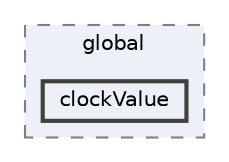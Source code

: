 digraph "src/OpenFOAM/global/clockValue"
{
 // LATEX_PDF_SIZE
  bgcolor="transparent";
  edge [fontname=Helvetica,fontsize=10,labelfontname=Helvetica,labelfontsize=10];
  node [fontname=Helvetica,fontsize=10,shape=box,height=0.2,width=0.4];
  compound=true
  subgraph clusterdir_8583492183f4d27c76555f8f333dd07b {
    graph [ bgcolor="#edf0f7", pencolor="grey50", label="global", fontname=Helvetica,fontsize=10 style="filled,dashed", URL="dir_8583492183f4d27c76555f8f333dd07b.html",tooltip=""]
  dir_a0379dfa97e423990f824c6448e80195 [label="clockValue", fillcolor="#edf0f7", color="grey25", style="filled,bold", URL="dir_a0379dfa97e423990f824c6448e80195.html",tooltip=""];
  }
}
